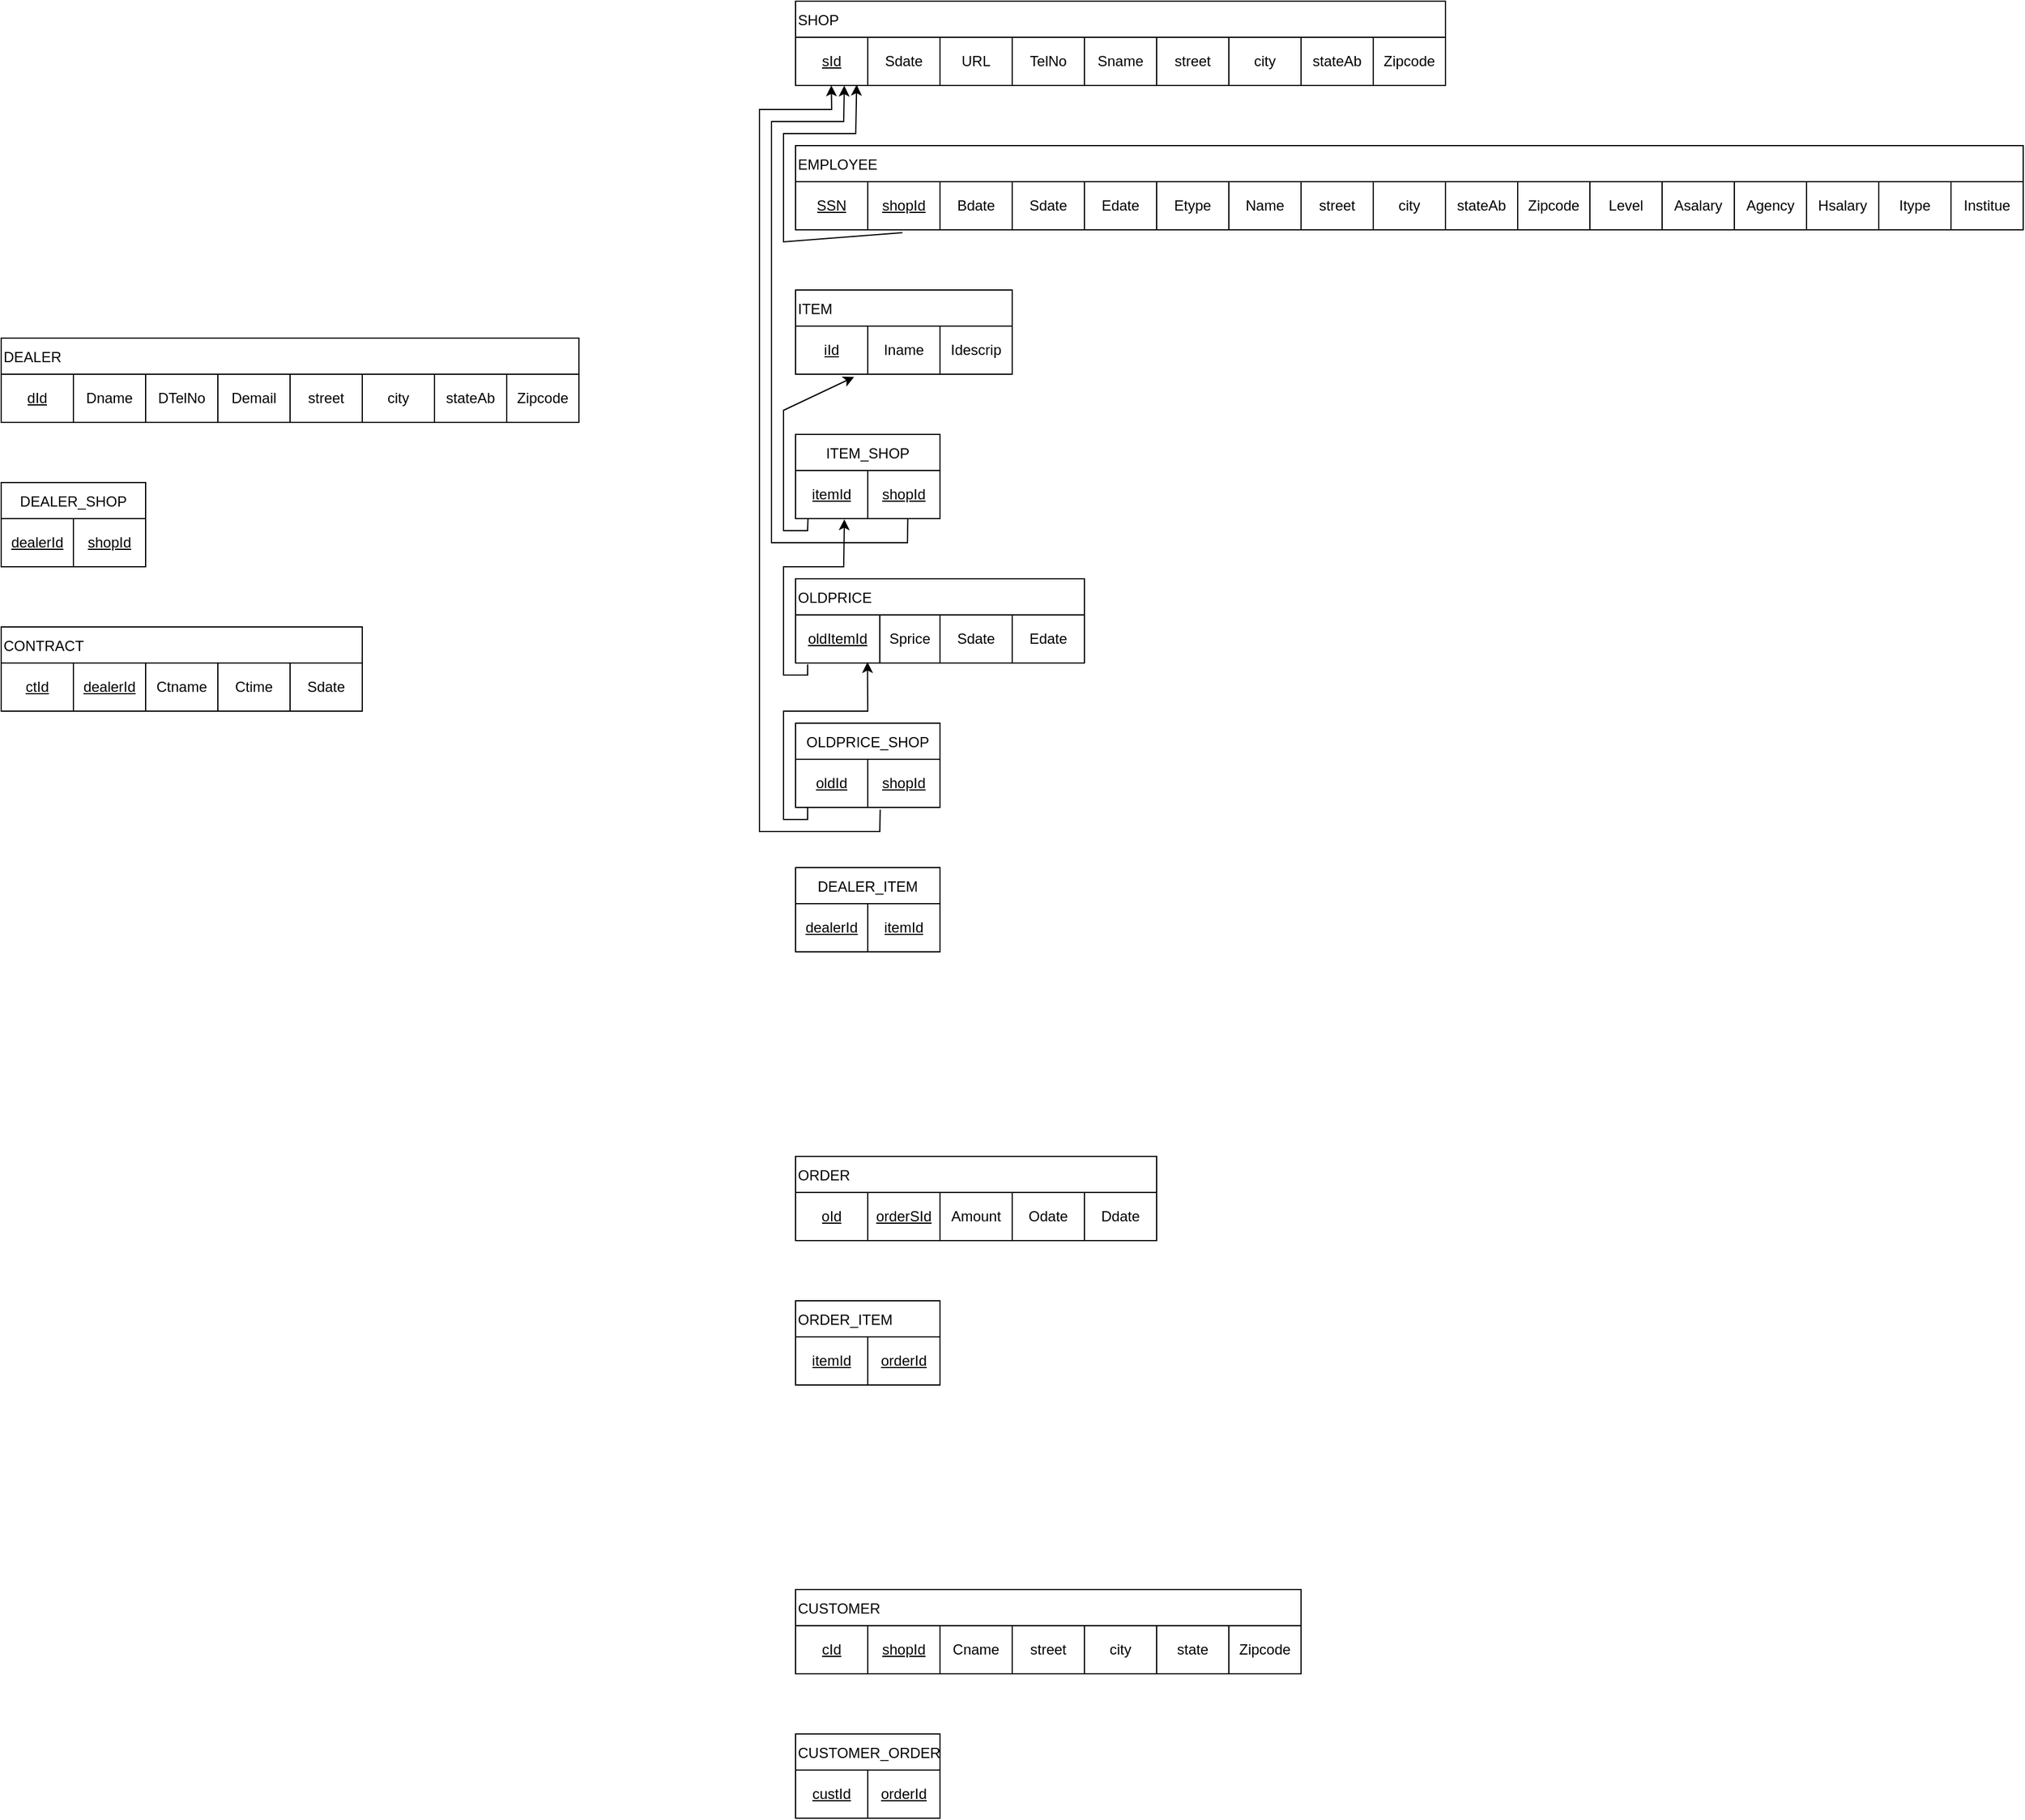 <mxfile version="24.0.9" type="github">
  <diagram name="Page-1" id="tH4fSipIslfDOBdXYuQ9">
    <mxGraphModel dx="1286" dy="314" grid="1" gridSize="10" guides="1" tooltips="1" connect="1" arrows="1" fold="1" page="1" pageScale="1" pageWidth="850" pageHeight="1100" math="0" shadow="0">
      <root>
        <mxCell id="0" />
        <mxCell id="1" parent="0" />
        <mxCell id="1rG-9tMgTOMQVfQcb9hp-2" value="EMPLOYEE" style="shape=table;startSize=30;container=1;collapsible=0;childLayout=tableLayout;align=left;" vertex="1" parent="1">
          <mxGeometry y="440" width="1020" height="70" as="geometry" />
        </mxCell>
        <mxCell id="1rG-9tMgTOMQVfQcb9hp-3" value="" style="shape=tableRow;horizontal=0;startSize=0;swimlaneHead=0;swimlaneBody=0;strokeColor=inherit;top=0;left=0;bottom=0;right=0;collapsible=0;dropTarget=0;fillColor=none;points=[[0,0.5],[1,0.5]];portConstraint=eastwest;" vertex="1" parent="1rG-9tMgTOMQVfQcb9hp-2">
          <mxGeometry y="30" width="1020" height="40" as="geometry" />
        </mxCell>
        <mxCell id="1rG-9tMgTOMQVfQcb9hp-4" value="&lt;u&gt;SSN&lt;/u&gt;" style="shape=partialRectangle;html=1;whiteSpace=wrap;connectable=0;strokeColor=inherit;overflow=hidden;fillColor=none;top=0;left=0;bottom=0;right=0;pointerEvents=1;" vertex="1" parent="1rG-9tMgTOMQVfQcb9hp-3">
          <mxGeometry width="60" height="40" as="geometry">
            <mxRectangle width="60" height="40" as="alternateBounds" />
          </mxGeometry>
        </mxCell>
        <mxCell id="1rG-9tMgTOMQVfQcb9hp-5" value="&lt;u&gt;shopId&lt;/u&gt;" style="shape=partialRectangle;html=1;whiteSpace=wrap;connectable=0;strokeColor=inherit;overflow=hidden;fillColor=none;top=0;left=0;bottom=0;right=0;pointerEvents=1;" vertex="1" parent="1rG-9tMgTOMQVfQcb9hp-3">
          <mxGeometry x="60" width="60" height="40" as="geometry">
            <mxRectangle width="60" height="40" as="alternateBounds" />
          </mxGeometry>
        </mxCell>
        <mxCell id="1rG-9tMgTOMQVfQcb9hp-6" value="Bdate" style="shape=partialRectangle;html=1;whiteSpace=wrap;connectable=0;strokeColor=inherit;overflow=hidden;fillColor=none;top=0;left=0;bottom=0;right=0;pointerEvents=1;" vertex="1" parent="1rG-9tMgTOMQVfQcb9hp-3">
          <mxGeometry x="120" width="60" height="40" as="geometry">
            <mxRectangle width="60" height="40" as="alternateBounds" />
          </mxGeometry>
        </mxCell>
        <mxCell id="1rG-9tMgTOMQVfQcb9hp-7" value="Sdate" style="shape=partialRectangle;html=1;whiteSpace=wrap;connectable=0;strokeColor=inherit;overflow=hidden;fillColor=none;top=0;left=0;bottom=0;right=0;pointerEvents=1;" vertex="1" parent="1rG-9tMgTOMQVfQcb9hp-3">
          <mxGeometry x="180" width="60" height="40" as="geometry">
            <mxRectangle width="60" height="40" as="alternateBounds" />
          </mxGeometry>
        </mxCell>
        <mxCell id="1rG-9tMgTOMQVfQcb9hp-8" value="Edate" style="shape=partialRectangle;html=1;whiteSpace=wrap;connectable=0;strokeColor=inherit;overflow=hidden;fillColor=none;top=0;left=0;bottom=0;right=0;pointerEvents=1;" vertex="1" parent="1rG-9tMgTOMQVfQcb9hp-3">
          <mxGeometry x="240" width="60" height="40" as="geometry">
            <mxRectangle width="60" height="40" as="alternateBounds" />
          </mxGeometry>
        </mxCell>
        <mxCell id="1rG-9tMgTOMQVfQcb9hp-9" value="Etype" style="shape=partialRectangle;html=1;whiteSpace=wrap;connectable=0;strokeColor=inherit;overflow=hidden;fillColor=none;top=0;left=0;bottom=0;right=0;pointerEvents=1;" vertex="1" parent="1rG-9tMgTOMQVfQcb9hp-3">
          <mxGeometry x="300" width="60" height="40" as="geometry">
            <mxRectangle width="60" height="40" as="alternateBounds" />
          </mxGeometry>
        </mxCell>
        <mxCell id="1rG-9tMgTOMQVfQcb9hp-10" value="Name" style="shape=partialRectangle;html=1;whiteSpace=wrap;connectable=0;strokeColor=inherit;overflow=hidden;fillColor=none;top=0;left=0;bottom=0;right=0;pointerEvents=1;" vertex="1" parent="1rG-9tMgTOMQVfQcb9hp-3">
          <mxGeometry x="360" width="60" height="40" as="geometry">
            <mxRectangle width="60" height="40" as="alternateBounds" />
          </mxGeometry>
        </mxCell>
        <mxCell id="1rG-9tMgTOMQVfQcb9hp-11" value="street" style="shape=partialRectangle;html=1;whiteSpace=wrap;connectable=0;strokeColor=inherit;overflow=hidden;fillColor=none;top=0;left=0;bottom=0;right=0;pointerEvents=1;" vertex="1" parent="1rG-9tMgTOMQVfQcb9hp-3">
          <mxGeometry x="420" width="60" height="40" as="geometry">
            <mxRectangle width="60" height="40" as="alternateBounds" />
          </mxGeometry>
        </mxCell>
        <mxCell id="1rG-9tMgTOMQVfQcb9hp-12" value="city" style="shape=partialRectangle;html=1;whiteSpace=wrap;connectable=0;strokeColor=inherit;overflow=hidden;fillColor=none;top=0;left=0;bottom=0;right=0;pointerEvents=1;" vertex="1" parent="1rG-9tMgTOMQVfQcb9hp-3">
          <mxGeometry x="480" width="60" height="40" as="geometry">
            <mxRectangle width="60" height="40" as="alternateBounds" />
          </mxGeometry>
        </mxCell>
        <mxCell id="1rG-9tMgTOMQVfQcb9hp-13" value="stateAb" style="shape=partialRectangle;html=1;whiteSpace=wrap;connectable=0;strokeColor=inherit;overflow=hidden;fillColor=none;top=0;left=0;bottom=0;right=0;pointerEvents=1;" vertex="1" parent="1rG-9tMgTOMQVfQcb9hp-3">
          <mxGeometry x="540" width="60" height="40" as="geometry">
            <mxRectangle width="60" height="40" as="alternateBounds" />
          </mxGeometry>
        </mxCell>
        <mxCell id="1rG-9tMgTOMQVfQcb9hp-14" value="Zipcode" style="shape=partialRectangle;html=1;whiteSpace=wrap;connectable=0;strokeColor=inherit;overflow=hidden;fillColor=none;top=0;left=0;bottom=0;right=0;pointerEvents=1;" vertex="1" parent="1rG-9tMgTOMQVfQcb9hp-3">
          <mxGeometry x="600" width="60" height="40" as="geometry">
            <mxRectangle width="60" height="40" as="alternateBounds" />
          </mxGeometry>
        </mxCell>
        <mxCell id="1rG-9tMgTOMQVfQcb9hp-15" value="Level" style="shape=partialRectangle;html=1;whiteSpace=wrap;connectable=0;strokeColor=inherit;overflow=hidden;fillColor=none;top=0;left=0;bottom=0;right=0;pointerEvents=1;" vertex="1" parent="1rG-9tMgTOMQVfQcb9hp-3">
          <mxGeometry x="660" width="60" height="40" as="geometry">
            <mxRectangle width="60" height="40" as="alternateBounds" />
          </mxGeometry>
        </mxCell>
        <mxCell id="1rG-9tMgTOMQVfQcb9hp-16" value="Asalary" style="shape=partialRectangle;html=1;whiteSpace=wrap;connectable=0;strokeColor=inherit;overflow=hidden;fillColor=none;top=0;left=0;bottom=0;right=0;pointerEvents=1;" vertex="1" parent="1rG-9tMgTOMQVfQcb9hp-3">
          <mxGeometry x="720" width="60" height="40" as="geometry">
            <mxRectangle width="60" height="40" as="alternateBounds" />
          </mxGeometry>
        </mxCell>
        <mxCell id="1rG-9tMgTOMQVfQcb9hp-17" value="Agency" style="shape=partialRectangle;html=1;whiteSpace=wrap;connectable=0;strokeColor=inherit;overflow=hidden;fillColor=none;top=0;left=0;bottom=0;right=0;pointerEvents=1;" vertex="1" parent="1rG-9tMgTOMQVfQcb9hp-3">
          <mxGeometry x="780" width="60" height="40" as="geometry">
            <mxRectangle width="60" height="40" as="alternateBounds" />
          </mxGeometry>
        </mxCell>
        <mxCell id="1rG-9tMgTOMQVfQcb9hp-18" value="Hsalary" style="shape=partialRectangle;html=1;whiteSpace=wrap;connectable=0;strokeColor=inherit;overflow=hidden;fillColor=none;top=0;left=0;bottom=0;right=0;pointerEvents=1;" vertex="1" parent="1rG-9tMgTOMQVfQcb9hp-3">
          <mxGeometry x="840" width="60" height="40" as="geometry">
            <mxRectangle width="60" height="40" as="alternateBounds" />
          </mxGeometry>
        </mxCell>
        <mxCell id="1rG-9tMgTOMQVfQcb9hp-19" value="Itype" style="shape=partialRectangle;html=1;whiteSpace=wrap;connectable=0;strokeColor=inherit;overflow=hidden;fillColor=none;top=0;left=0;bottom=0;right=0;pointerEvents=1;" vertex="1" parent="1rG-9tMgTOMQVfQcb9hp-3">
          <mxGeometry x="900" width="60" height="40" as="geometry">
            <mxRectangle width="60" height="40" as="alternateBounds" />
          </mxGeometry>
        </mxCell>
        <mxCell id="1rG-9tMgTOMQVfQcb9hp-20" value="Institue" style="shape=partialRectangle;html=1;whiteSpace=wrap;connectable=0;strokeColor=inherit;overflow=hidden;fillColor=none;top=0;left=0;bottom=0;right=0;pointerEvents=1;" vertex="1" parent="1rG-9tMgTOMQVfQcb9hp-3">
          <mxGeometry x="960" width="60" height="40" as="geometry">
            <mxRectangle width="60" height="40" as="alternateBounds" />
          </mxGeometry>
        </mxCell>
        <mxCell id="1rG-9tMgTOMQVfQcb9hp-21" value="SHOP" style="shape=table;startSize=30;container=1;collapsible=0;childLayout=tableLayout;align=left;" vertex="1" parent="1">
          <mxGeometry y="320" width="540" height="70" as="geometry" />
        </mxCell>
        <mxCell id="1rG-9tMgTOMQVfQcb9hp-22" value="" style="shape=tableRow;horizontal=0;startSize=0;swimlaneHead=0;swimlaneBody=0;strokeColor=inherit;top=0;left=0;bottom=0;right=0;collapsible=0;dropTarget=0;fillColor=none;points=[[0,0.5],[1,0.5]];portConstraint=eastwest;" vertex="1" parent="1rG-9tMgTOMQVfQcb9hp-21">
          <mxGeometry y="30" width="540" height="40" as="geometry" />
        </mxCell>
        <mxCell id="1rG-9tMgTOMQVfQcb9hp-23" value="&lt;u&gt;sId&lt;/u&gt;" style="shape=partialRectangle;html=1;whiteSpace=wrap;connectable=0;strokeColor=inherit;overflow=hidden;fillColor=none;top=0;left=0;bottom=0;right=0;pointerEvents=1;" vertex="1" parent="1rG-9tMgTOMQVfQcb9hp-22">
          <mxGeometry width="60" height="40" as="geometry">
            <mxRectangle width="60" height="40" as="alternateBounds" />
          </mxGeometry>
        </mxCell>
        <mxCell id="1rG-9tMgTOMQVfQcb9hp-24" value="Sdate" style="shape=partialRectangle;html=1;whiteSpace=wrap;connectable=0;strokeColor=inherit;overflow=hidden;fillColor=none;top=0;left=0;bottom=0;right=0;pointerEvents=1;" vertex="1" parent="1rG-9tMgTOMQVfQcb9hp-22">
          <mxGeometry x="60" width="60" height="40" as="geometry">
            <mxRectangle width="60" height="40" as="alternateBounds" />
          </mxGeometry>
        </mxCell>
        <mxCell id="1rG-9tMgTOMQVfQcb9hp-25" value="URL" style="shape=partialRectangle;html=1;whiteSpace=wrap;connectable=0;strokeColor=inherit;overflow=hidden;fillColor=none;top=0;left=0;bottom=0;right=0;pointerEvents=1;" vertex="1" parent="1rG-9tMgTOMQVfQcb9hp-22">
          <mxGeometry x="120" width="60" height="40" as="geometry">
            <mxRectangle width="60" height="40" as="alternateBounds" />
          </mxGeometry>
        </mxCell>
        <mxCell id="1rG-9tMgTOMQVfQcb9hp-26" value="TelNo" style="shape=partialRectangle;html=1;whiteSpace=wrap;connectable=0;strokeColor=inherit;overflow=hidden;fillColor=none;top=0;left=0;bottom=0;right=0;pointerEvents=1;" vertex="1" parent="1rG-9tMgTOMQVfQcb9hp-22">
          <mxGeometry x="180" width="60" height="40" as="geometry">
            <mxRectangle width="60" height="40" as="alternateBounds" />
          </mxGeometry>
        </mxCell>
        <mxCell id="1rG-9tMgTOMQVfQcb9hp-27" value="Sname" style="shape=partialRectangle;html=1;whiteSpace=wrap;connectable=0;strokeColor=inherit;overflow=hidden;fillColor=none;top=0;left=0;bottom=0;right=0;pointerEvents=1;" vertex="1" parent="1rG-9tMgTOMQVfQcb9hp-22">
          <mxGeometry x="240" width="60" height="40" as="geometry">
            <mxRectangle width="60" height="40" as="alternateBounds" />
          </mxGeometry>
        </mxCell>
        <mxCell id="1rG-9tMgTOMQVfQcb9hp-28" value="street" style="shape=partialRectangle;html=1;whiteSpace=wrap;connectable=0;strokeColor=inherit;overflow=hidden;fillColor=none;top=0;left=0;bottom=0;right=0;pointerEvents=1;" vertex="1" parent="1rG-9tMgTOMQVfQcb9hp-22">
          <mxGeometry x="300" width="60" height="40" as="geometry">
            <mxRectangle width="60" height="40" as="alternateBounds" />
          </mxGeometry>
        </mxCell>
        <mxCell id="1rG-9tMgTOMQVfQcb9hp-29" value="city" style="shape=partialRectangle;html=1;whiteSpace=wrap;connectable=0;strokeColor=inherit;overflow=hidden;fillColor=none;top=0;left=0;bottom=0;right=0;pointerEvents=1;" vertex="1" parent="1rG-9tMgTOMQVfQcb9hp-22">
          <mxGeometry x="360" width="60" height="40" as="geometry">
            <mxRectangle width="60" height="40" as="alternateBounds" />
          </mxGeometry>
        </mxCell>
        <mxCell id="1rG-9tMgTOMQVfQcb9hp-30" value="stateAb" style="shape=partialRectangle;html=1;whiteSpace=wrap;connectable=0;strokeColor=inherit;overflow=hidden;fillColor=none;top=0;left=0;bottom=0;right=0;pointerEvents=1;" vertex="1" parent="1rG-9tMgTOMQVfQcb9hp-22">
          <mxGeometry x="420" width="60" height="40" as="geometry">
            <mxRectangle width="60" height="40" as="alternateBounds" />
          </mxGeometry>
        </mxCell>
        <mxCell id="1rG-9tMgTOMQVfQcb9hp-31" value="Zipcode" style="shape=partialRectangle;html=1;whiteSpace=wrap;connectable=0;strokeColor=inherit;overflow=hidden;fillColor=none;top=0;left=0;bottom=0;right=0;pointerEvents=1;" vertex="1" parent="1rG-9tMgTOMQVfQcb9hp-22">
          <mxGeometry x="480" width="60" height="40" as="geometry">
            <mxRectangle width="60" height="40" as="alternateBounds" />
          </mxGeometry>
        </mxCell>
        <mxCell id="1rG-9tMgTOMQVfQcb9hp-32" value="CUSTOMER" style="shape=table;startSize=30;container=1;collapsible=0;childLayout=tableLayout;align=left;" vertex="1" parent="1">
          <mxGeometry y="1640" width="420" height="70" as="geometry" />
        </mxCell>
        <mxCell id="1rG-9tMgTOMQVfQcb9hp-33" value="" style="shape=tableRow;horizontal=0;startSize=0;swimlaneHead=0;swimlaneBody=0;strokeColor=inherit;top=0;left=0;bottom=0;right=0;collapsible=0;dropTarget=0;fillColor=none;points=[[0,0.5],[1,0.5]];portConstraint=eastwest;" vertex="1" parent="1rG-9tMgTOMQVfQcb9hp-32">
          <mxGeometry y="30" width="420" height="40" as="geometry" />
        </mxCell>
        <mxCell id="1rG-9tMgTOMQVfQcb9hp-34" value="&lt;u&gt;cId&lt;/u&gt;" style="shape=partialRectangle;html=1;whiteSpace=wrap;connectable=0;strokeColor=inherit;overflow=hidden;fillColor=none;top=0;left=0;bottom=0;right=0;pointerEvents=1;" vertex="1" parent="1rG-9tMgTOMQVfQcb9hp-33">
          <mxGeometry width="60" height="40" as="geometry">
            <mxRectangle width="60" height="40" as="alternateBounds" />
          </mxGeometry>
        </mxCell>
        <mxCell id="1rG-9tMgTOMQVfQcb9hp-35" value="&lt;u&gt;shopId&lt;/u&gt;" style="shape=partialRectangle;html=1;whiteSpace=wrap;connectable=0;strokeColor=inherit;overflow=hidden;fillColor=none;top=0;left=0;bottom=0;right=0;pointerEvents=1;" vertex="1" parent="1rG-9tMgTOMQVfQcb9hp-33">
          <mxGeometry x="60" width="60" height="40" as="geometry">
            <mxRectangle width="60" height="40" as="alternateBounds" />
          </mxGeometry>
        </mxCell>
        <mxCell id="1rG-9tMgTOMQVfQcb9hp-36" value="Cname" style="shape=partialRectangle;html=1;whiteSpace=wrap;connectable=0;strokeColor=inherit;overflow=hidden;fillColor=none;top=0;left=0;bottom=0;right=0;pointerEvents=1;" vertex="1" parent="1rG-9tMgTOMQVfQcb9hp-33">
          <mxGeometry x="120" width="60" height="40" as="geometry">
            <mxRectangle width="60" height="40" as="alternateBounds" />
          </mxGeometry>
        </mxCell>
        <mxCell id="1rG-9tMgTOMQVfQcb9hp-37" value="street" style="shape=partialRectangle;html=1;whiteSpace=wrap;connectable=0;strokeColor=inherit;overflow=hidden;fillColor=none;top=0;left=0;bottom=0;right=0;pointerEvents=1;" vertex="1" parent="1rG-9tMgTOMQVfQcb9hp-33">
          <mxGeometry x="180" width="60" height="40" as="geometry">
            <mxRectangle width="60" height="40" as="alternateBounds" />
          </mxGeometry>
        </mxCell>
        <mxCell id="1rG-9tMgTOMQVfQcb9hp-38" value="city" style="shape=partialRectangle;html=1;whiteSpace=wrap;connectable=0;strokeColor=inherit;overflow=hidden;fillColor=none;top=0;left=0;bottom=0;right=0;pointerEvents=1;" vertex="1" parent="1rG-9tMgTOMQVfQcb9hp-33">
          <mxGeometry x="240" width="60" height="40" as="geometry">
            <mxRectangle width="60" height="40" as="alternateBounds" />
          </mxGeometry>
        </mxCell>
        <mxCell id="1rG-9tMgTOMQVfQcb9hp-39" value="state" style="shape=partialRectangle;html=1;whiteSpace=wrap;connectable=0;strokeColor=inherit;overflow=hidden;fillColor=none;top=0;left=0;bottom=0;right=0;pointerEvents=1;" vertex="1" parent="1rG-9tMgTOMQVfQcb9hp-33">
          <mxGeometry x="300" width="60" height="40" as="geometry">
            <mxRectangle width="60" height="40" as="alternateBounds" />
          </mxGeometry>
        </mxCell>
        <mxCell id="1rG-9tMgTOMQVfQcb9hp-40" value="Zipcode" style="shape=partialRectangle;html=1;whiteSpace=wrap;connectable=0;strokeColor=inherit;overflow=hidden;fillColor=none;top=0;left=0;bottom=0;right=0;pointerEvents=1;" vertex="1" parent="1rG-9tMgTOMQVfQcb9hp-33">
          <mxGeometry x="360" width="60" height="40" as="geometry">
            <mxRectangle width="60" height="40" as="alternateBounds" />
          </mxGeometry>
        </mxCell>
        <mxCell id="1rG-9tMgTOMQVfQcb9hp-41" value="ORDER" style="shape=table;startSize=30;container=1;collapsible=0;childLayout=tableLayout;align=left;" vertex="1" parent="1">
          <mxGeometry y="1280" width="300" height="70" as="geometry" />
        </mxCell>
        <mxCell id="1rG-9tMgTOMQVfQcb9hp-42" value="" style="shape=tableRow;horizontal=0;startSize=0;swimlaneHead=0;swimlaneBody=0;strokeColor=inherit;top=0;left=0;bottom=0;right=0;collapsible=0;dropTarget=0;fillColor=none;points=[[0,0.5],[1,0.5]];portConstraint=eastwest;" vertex="1" parent="1rG-9tMgTOMQVfQcb9hp-41">
          <mxGeometry y="30" width="300" height="40" as="geometry" />
        </mxCell>
        <mxCell id="1rG-9tMgTOMQVfQcb9hp-43" value="&lt;u&gt;oId&lt;/u&gt;" style="shape=partialRectangle;html=1;whiteSpace=wrap;connectable=0;strokeColor=inherit;overflow=hidden;fillColor=none;top=0;left=0;bottom=0;right=0;pointerEvents=1;" vertex="1" parent="1rG-9tMgTOMQVfQcb9hp-42">
          <mxGeometry width="60" height="40" as="geometry">
            <mxRectangle width="60" height="40" as="alternateBounds" />
          </mxGeometry>
        </mxCell>
        <mxCell id="1rG-9tMgTOMQVfQcb9hp-44" value="&lt;u&gt;orderSId&lt;/u&gt;" style="shape=partialRectangle;html=1;whiteSpace=wrap;connectable=0;strokeColor=inherit;overflow=hidden;fillColor=none;top=0;left=0;bottom=0;right=0;pointerEvents=1;" vertex="1" parent="1rG-9tMgTOMQVfQcb9hp-42">
          <mxGeometry x="60" width="60" height="40" as="geometry">
            <mxRectangle width="60" height="40" as="alternateBounds" />
          </mxGeometry>
        </mxCell>
        <mxCell id="1rG-9tMgTOMQVfQcb9hp-45" value="Amount" style="shape=partialRectangle;html=1;whiteSpace=wrap;connectable=0;strokeColor=inherit;overflow=hidden;fillColor=none;top=0;left=0;bottom=0;right=0;pointerEvents=1;" vertex="1" parent="1rG-9tMgTOMQVfQcb9hp-42">
          <mxGeometry x="120" width="60" height="40" as="geometry">
            <mxRectangle width="60" height="40" as="alternateBounds" />
          </mxGeometry>
        </mxCell>
        <mxCell id="1rG-9tMgTOMQVfQcb9hp-46" value="Odate" style="shape=partialRectangle;html=1;whiteSpace=wrap;connectable=0;strokeColor=inherit;overflow=hidden;fillColor=none;top=0;left=0;bottom=0;right=0;pointerEvents=1;" vertex="1" parent="1rG-9tMgTOMQVfQcb9hp-42">
          <mxGeometry x="180" width="60" height="40" as="geometry">
            <mxRectangle width="60" height="40" as="alternateBounds" />
          </mxGeometry>
        </mxCell>
        <mxCell id="1rG-9tMgTOMQVfQcb9hp-47" value="Ddate" style="shape=partialRectangle;html=1;whiteSpace=wrap;connectable=0;strokeColor=inherit;overflow=hidden;fillColor=none;top=0;left=0;bottom=0;right=0;pointerEvents=1;" vertex="1" parent="1rG-9tMgTOMQVfQcb9hp-42">
          <mxGeometry x="240" width="60" height="40" as="geometry">
            <mxRectangle width="60" height="40" as="alternateBounds" />
          </mxGeometry>
        </mxCell>
        <mxCell id="1rG-9tMgTOMQVfQcb9hp-60" value="ITEM" style="shape=table;startSize=30;container=1;collapsible=0;childLayout=tableLayout;align=left;" vertex="1" parent="1">
          <mxGeometry y="560" width="180" height="70" as="geometry" />
        </mxCell>
        <mxCell id="1rG-9tMgTOMQVfQcb9hp-61" value="" style="shape=tableRow;horizontal=0;startSize=0;swimlaneHead=0;swimlaneBody=0;strokeColor=inherit;top=0;left=0;bottom=0;right=0;collapsible=0;dropTarget=0;fillColor=none;points=[[0,0.5],[1,0.5]];portConstraint=eastwest;" vertex="1" parent="1rG-9tMgTOMQVfQcb9hp-60">
          <mxGeometry y="30" width="180" height="40" as="geometry" />
        </mxCell>
        <mxCell id="1rG-9tMgTOMQVfQcb9hp-62" value="&lt;u&gt;iId&lt;/u&gt;" style="shape=partialRectangle;html=1;whiteSpace=wrap;connectable=0;strokeColor=inherit;overflow=hidden;fillColor=none;top=0;left=0;bottom=0;right=0;pointerEvents=1;" vertex="1" parent="1rG-9tMgTOMQVfQcb9hp-61">
          <mxGeometry width="60" height="40" as="geometry">
            <mxRectangle width="60" height="40" as="alternateBounds" />
          </mxGeometry>
        </mxCell>
        <mxCell id="1rG-9tMgTOMQVfQcb9hp-63" value="Iname" style="shape=partialRectangle;html=1;whiteSpace=wrap;connectable=0;strokeColor=inherit;overflow=hidden;fillColor=none;top=0;left=0;bottom=0;right=0;pointerEvents=1;" vertex="1" parent="1rG-9tMgTOMQVfQcb9hp-61">
          <mxGeometry x="60" width="60" height="40" as="geometry">
            <mxRectangle width="60" height="40" as="alternateBounds" />
          </mxGeometry>
        </mxCell>
        <mxCell id="1rG-9tMgTOMQVfQcb9hp-64" value="Idescrip" style="shape=partialRectangle;html=1;whiteSpace=wrap;connectable=0;strokeColor=inherit;overflow=hidden;fillColor=none;top=0;left=0;bottom=0;right=0;pointerEvents=1;" vertex="1" parent="1rG-9tMgTOMQVfQcb9hp-61">
          <mxGeometry x="120" width="60" height="40" as="geometry">
            <mxRectangle width="60" height="40" as="alternateBounds" />
          </mxGeometry>
        </mxCell>
        <mxCell id="1rG-9tMgTOMQVfQcb9hp-78" value="DEALER" style="shape=table;startSize=30;container=1;collapsible=0;childLayout=tableLayout;align=left;" vertex="1" parent="1">
          <mxGeometry x="-660" y="600" width="480" height="70" as="geometry" />
        </mxCell>
        <mxCell id="1rG-9tMgTOMQVfQcb9hp-79" value="" style="shape=tableRow;horizontal=0;startSize=0;swimlaneHead=0;swimlaneBody=0;strokeColor=inherit;top=0;left=0;bottom=0;right=0;collapsible=0;dropTarget=0;fillColor=none;points=[[0,0.5],[1,0.5]];portConstraint=eastwest;" vertex="1" parent="1rG-9tMgTOMQVfQcb9hp-78">
          <mxGeometry y="30" width="480" height="40" as="geometry" />
        </mxCell>
        <mxCell id="1rG-9tMgTOMQVfQcb9hp-80" value="&lt;u&gt;dId&lt;/u&gt;" style="shape=partialRectangle;html=1;whiteSpace=wrap;connectable=0;strokeColor=inherit;overflow=hidden;fillColor=none;top=0;left=0;bottom=0;right=0;pointerEvents=1;" vertex="1" parent="1rG-9tMgTOMQVfQcb9hp-79">
          <mxGeometry width="60" height="40" as="geometry">
            <mxRectangle width="60" height="40" as="alternateBounds" />
          </mxGeometry>
        </mxCell>
        <mxCell id="1rG-9tMgTOMQVfQcb9hp-81" value="Dname" style="shape=partialRectangle;html=1;whiteSpace=wrap;connectable=0;strokeColor=inherit;overflow=hidden;fillColor=none;top=0;left=0;bottom=0;right=0;pointerEvents=1;" vertex="1" parent="1rG-9tMgTOMQVfQcb9hp-79">
          <mxGeometry x="60" width="60" height="40" as="geometry">
            <mxRectangle width="60" height="40" as="alternateBounds" />
          </mxGeometry>
        </mxCell>
        <mxCell id="1rG-9tMgTOMQVfQcb9hp-82" value="DTelNo" style="shape=partialRectangle;html=1;whiteSpace=wrap;connectable=0;strokeColor=inherit;overflow=hidden;fillColor=none;top=0;left=0;bottom=0;right=0;pointerEvents=1;" vertex="1" parent="1rG-9tMgTOMQVfQcb9hp-79">
          <mxGeometry x="120" width="60" height="40" as="geometry">
            <mxRectangle width="60" height="40" as="alternateBounds" />
          </mxGeometry>
        </mxCell>
        <mxCell id="1rG-9tMgTOMQVfQcb9hp-83" value="Demail" style="shape=partialRectangle;html=1;whiteSpace=wrap;connectable=0;strokeColor=inherit;overflow=hidden;fillColor=none;top=0;left=0;bottom=0;right=0;pointerEvents=1;" vertex="1" parent="1rG-9tMgTOMQVfQcb9hp-79">
          <mxGeometry x="180" width="60" height="40" as="geometry">
            <mxRectangle width="60" height="40" as="alternateBounds" />
          </mxGeometry>
        </mxCell>
        <mxCell id="1rG-9tMgTOMQVfQcb9hp-84" value="street" style="shape=partialRectangle;html=1;whiteSpace=wrap;connectable=0;strokeColor=inherit;overflow=hidden;fillColor=none;top=0;left=0;bottom=0;right=0;pointerEvents=1;" vertex="1" parent="1rG-9tMgTOMQVfQcb9hp-79">
          <mxGeometry x="240" width="60" height="40" as="geometry">
            <mxRectangle width="60" height="40" as="alternateBounds" />
          </mxGeometry>
        </mxCell>
        <mxCell id="1rG-9tMgTOMQVfQcb9hp-85" value="city" style="shape=partialRectangle;html=1;whiteSpace=wrap;connectable=0;strokeColor=inherit;overflow=hidden;fillColor=none;top=0;left=0;bottom=0;right=0;pointerEvents=1;" vertex="1" parent="1rG-9tMgTOMQVfQcb9hp-79">
          <mxGeometry x="300" width="60" height="40" as="geometry">
            <mxRectangle width="60" height="40" as="alternateBounds" />
          </mxGeometry>
        </mxCell>
        <mxCell id="1rG-9tMgTOMQVfQcb9hp-86" value="stateAb" style="shape=partialRectangle;html=1;whiteSpace=wrap;connectable=0;strokeColor=inherit;overflow=hidden;fillColor=none;top=0;left=0;bottom=0;right=0;pointerEvents=1;" vertex="1" parent="1rG-9tMgTOMQVfQcb9hp-79">
          <mxGeometry x="360" width="60" height="40" as="geometry">
            <mxRectangle width="60" height="40" as="alternateBounds" />
          </mxGeometry>
        </mxCell>
        <mxCell id="1rG-9tMgTOMQVfQcb9hp-87" value="Zipcode" style="shape=partialRectangle;html=1;whiteSpace=wrap;connectable=0;strokeColor=inherit;overflow=hidden;fillColor=none;top=0;left=0;bottom=0;right=0;pointerEvents=1;" vertex="1" parent="1rG-9tMgTOMQVfQcb9hp-79">
          <mxGeometry x="420" width="60" height="40" as="geometry">
            <mxRectangle width="60" height="40" as="alternateBounds" />
          </mxGeometry>
        </mxCell>
        <mxCell id="1rG-9tMgTOMQVfQcb9hp-88" value="CONTRACT" style="shape=table;startSize=30;container=1;collapsible=0;childLayout=tableLayout;align=left;" vertex="1" parent="1">
          <mxGeometry x="-660" y="840" width="300" height="70" as="geometry" />
        </mxCell>
        <mxCell id="1rG-9tMgTOMQVfQcb9hp-89" value="" style="shape=tableRow;horizontal=0;startSize=0;swimlaneHead=0;swimlaneBody=0;strokeColor=inherit;top=0;left=0;bottom=0;right=0;collapsible=0;dropTarget=0;fillColor=none;points=[[0,0.5],[1,0.5]];portConstraint=eastwest;" vertex="1" parent="1rG-9tMgTOMQVfQcb9hp-88">
          <mxGeometry y="30" width="300" height="40" as="geometry" />
        </mxCell>
        <mxCell id="1rG-9tMgTOMQVfQcb9hp-90" value="&lt;u&gt;ctId&lt;/u&gt;" style="shape=partialRectangle;html=1;whiteSpace=wrap;connectable=0;strokeColor=inherit;overflow=hidden;fillColor=none;top=0;left=0;bottom=0;right=0;pointerEvents=1;" vertex="1" parent="1rG-9tMgTOMQVfQcb9hp-89">
          <mxGeometry width="60" height="40" as="geometry">
            <mxRectangle width="60" height="40" as="alternateBounds" />
          </mxGeometry>
        </mxCell>
        <mxCell id="1rG-9tMgTOMQVfQcb9hp-91" value="&lt;u&gt;dealerId&lt;/u&gt;" style="shape=partialRectangle;html=1;whiteSpace=wrap;connectable=0;strokeColor=inherit;overflow=hidden;fillColor=none;top=0;left=0;bottom=0;right=0;pointerEvents=1;" vertex="1" parent="1rG-9tMgTOMQVfQcb9hp-89">
          <mxGeometry x="60" width="60" height="40" as="geometry">
            <mxRectangle width="60" height="40" as="alternateBounds" />
          </mxGeometry>
        </mxCell>
        <mxCell id="1rG-9tMgTOMQVfQcb9hp-92" value="Ctname" style="shape=partialRectangle;html=1;whiteSpace=wrap;connectable=0;strokeColor=inherit;overflow=hidden;fillColor=none;top=0;left=0;bottom=0;right=0;pointerEvents=1;" vertex="1" parent="1rG-9tMgTOMQVfQcb9hp-89">
          <mxGeometry x="120" width="60" height="40" as="geometry">
            <mxRectangle width="60" height="40" as="alternateBounds" />
          </mxGeometry>
        </mxCell>
        <mxCell id="1rG-9tMgTOMQVfQcb9hp-93" value="Ctime" style="shape=partialRectangle;html=1;whiteSpace=wrap;connectable=0;strokeColor=inherit;overflow=hidden;fillColor=none;top=0;left=0;bottom=0;right=0;pointerEvents=1;" vertex="1" parent="1rG-9tMgTOMQVfQcb9hp-89">
          <mxGeometry x="180" width="60" height="40" as="geometry">
            <mxRectangle width="60" height="40" as="alternateBounds" />
          </mxGeometry>
        </mxCell>
        <mxCell id="1rG-9tMgTOMQVfQcb9hp-94" value="Sdate" style="shape=partialRectangle;html=1;whiteSpace=wrap;connectable=0;strokeColor=inherit;overflow=hidden;fillColor=none;top=0;left=0;bottom=0;right=0;pointerEvents=1;" vertex="1" parent="1rG-9tMgTOMQVfQcb9hp-89">
          <mxGeometry x="240" width="60" height="40" as="geometry">
            <mxRectangle width="60" height="40" as="alternateBounds" />
          </mxGeometry>
        </mxCell>
        <mxCell id="1rG-9tMgTOMQVfQcb9hp-95" value="OLDPRICE" style="shape=table;startSize=30;container=1;collapsible=0;childLayout=tableLayout;align=left;" vertex="1" parent="1">
          <mxGeometry y="800" width="240" height="70" as="geometry" />
        </mxCell>
        <mxCell id="1rG-9tMgTOMQVfQcb9hp-96" value="" style="shape=tableRow;horizontal=0;startSize=0;swimlaneHead=0;swimlaneBody=0;strokeColor=inherit;top=0;left=0;bottom=0;right=0;collapsible=0;dropTarget=0;fillColor=none;points=[[0,0.5],[1,0.5]];portConstraint=eastwest;" vertex="1" parent="1rG-9tMgTOMQVfQcb9hp-95">
          <mxGeometry y="30" width="240" height="40" as="geometry" />
        </mxCell>
        <mxCell id="1rG-9tMgTOMQVfQcb9hp-97" value="&lt;u&gt;oldItemId&lt;/u&gt;" style="shape=partialRectangle;html=1;whiteSpace=wrap;connectable=0;strokeColor=inherit;overflow=hidden;fillColor=none;top=0;left=0;bottom=0;right=0;pointerEvents=1;" vertex="1" parent="1rG-9tMgTOMQVfQcb9hp-96">
          <mxGeometry width="70" height="40" as="geometry">
            <mxRectangle width="70" height="40" as="alternateBounds" />
          </mxGeometry>
        </mxCell>
        <mxCell id="1rG-9tMgTOMQVfQcb9hp-98" value="Sprice" style="shape=partialRectangle;html=1;whiteSpace=wrap;connectable=0;strokeColor=inherit;overflow=hidden;fillColor=none;top=0;left=0;bottom=0;right=0;pointerEvents=1;" vertex="1" parent="1rG-9tMgTOMQVfQcb9hp-96">
          <mxGeometry x="70" width="50" height="40" as="geometry">
            <mxRectangle width="50" height="40" as="alternateBounds" />
          </mxGeometry>
        </mxCell>
        <mxCell id="1rG-9tMgTOMQVfQcb9hp-99" value="Sdate" style="shape=partialRectangle;html=1;whiteSpace=wrap;connectable=0;strokeColor=inherit;overflow=hidden;fillColor=none;top=0;left=0;bottom=0;right=0;pointerEvents=1;" vertex="1" parent="1rG-9tMgTOMQVfQcb9hp-96">
          <mxGeometry x="120" width="60" height="40" as="geometry">
            <mxRectangle width="60" height="40" as="alternateBounds" />
          </mxGeometry>
        </mxCell>
        <mxCell id="1rG-9tMgTOMQVfQcb9hp-100" value="Edate" style="shape=partialRectangle;html=1;whiteSpace=wrap;connectable=0;strokeColor=inherit;overflow=hidden;fillColor=none;top=0;left=0;bottom=0;right=0;pointerEvents=1;" vertex="1" parent="1rG-9tMgTOMQVfQcb9hp-96">
          <mxGeometry x="180" width="60" height="40" as="geometry">
            <mxRectangle width="60" height="40" as="alternateBounds" />
          </mxGeometry>
        </mxCell>
        <mxCell id="1rG-9tMgTOMQVfQcb9hp-105" value="ORDER_ITEM" style="shape=table;startSize=30;container=1;collapsible=0;childLayout=tableLayout;align=left;" vertex="1" parent="1">
          <mxGeometry y="1400" width="120" height="70" as="geometry" />
        </mxCell>
        <mxCell id="1rG-9tMgTOMQVfQcb9hp-106" value="" style="shape=tableRow;horizontal=0;startSize=0;swimlaneHead=0;swimlaneBody=0;strokeColor=inherit;top=0;left=0;bottom=0;right=0;collapsible=0;dropTarget=0;fillColor=none;points=[[0,0.5],[1,0.5]];portConstraint=eastwest;" vertex="1" parent="1rG-9tMgTOMQVfQcb9hp-105">
          <mxGeometry y="30" width="120" height="40" as="geometry" />
        </mxCell>
        <mxCell id="1rG-9tMgTOMQVfQcb9hp-107" value="&lt;u&gt;itemId&lt;/u&gt;" style="shape=partialRectangle;html=1;whiteSpace=wrap;connectable=0;strokeColor=inherit;overflow=hidden;fillColor=none;top=0;left=0;bottom=0;right=0;pointerEvents=1;" vertex="1" parent="1rG-9tMgTOMQVfQcb9hp-106">
          <mxGeometry width="60" height="40" as="geometry">
            <mxRectangle width="60" height="40" as="alternateBounds" />
          </mxGeometry>
        </mxCell>
        <mxCell id="1rG-9tMgTOMQVfQcb9hp-108" value="&lt;u&gt;orderId&lt;/u&gt;" style="shape=partialRectangle;html=1;whiteSpace=wrap;connectable=0;strokeColor=inherit;overflow=hidden;fillColor=none;top=0;left=0;bottom=0;right=0;pointerEvents=1;" vertex="1" parent="1rG-9tMgTOMQVfQcb9hp-106">
          <mxGeometry x="60" width="60" height="40" as="geometry">
            <mxRectangle width="60" height="40" as="alternateBounds" />
          </mxGeometry>
        </mxCell>
        <mxCell id="1rG-9tMgTOMQVfQcb9hp-113" value="DEALER_SHOP" style="shape=table;startSize=30;container=1;collapsible=0;childLayout=tableLayout;" vertex="1" parent="1">
          <mxGeometry x="-660" y="720" width="120" height="70" as="geometry" />
        </mxCell>
        <mxCell id="1rG-9tMgTOMQVfQcb9hp-114" value="" style="shape=tableRow;horizontal=0;startSize=0;swimlaneHead=0;swimlaneBody=0;strokeColor=inherit;top=0;left=0;bottom=0;right=0;collapsible=0;dropTarget=0;fillColor=none;points=[[0,0.5],[1,0.5]];portConstraint=eastwest;" vertex="1" parent="1rG-9tMgTOMQVfQcb9hp-113">
          <mxGeometry y="30" width="120" height="40" as="geometry" />
        </mxCell>
        <mxCell id="1rG-9tMgTOMQVfQcb9hp-115" value="&lt;u&gt;dealerId&lt;/u&gt;" style="shape=partialRectangle;html=1;whiteSpace=wrap;connectable=0;strokeColor=inherit;overflow=hidden;fillColor=none;top=0;left=0;bottom=0;right=0;pointerEvents=1;" vertex="1" parent="1rG-9tMgTOMQVfQcb9hp-114">
          <mxGeometry width="60" height="40" as="geometry">
            <mxRectangle width="60" height="40" as="alternateBounds" />
          </mxGeometry>
        </mxCell>
        <mxCell id="1rG-9tMgTOMQVfQcb9hp-116" value="&lt;u&gt;shopId&lt;/u&gt;" style="shape=partialRectangle;html=1;whiteSpace=wrap;connectable=0;strokeColor=inherit;overflow=hidden;fillColor=none;top=0;left=0;bottom=0;right=0;pointerEvents=1;" vertex="1" parent="1rG-9tMgTOMQVfQcb9hp-114">
          <mxGeometry x="60" width="60" height="40" as="geometry">
            <mxRectangle width="60" height="40" as="alternateBounds" />
          </mxGeometry>
        </mxCell>
        <mxCell id="1rG-9tMgTOMQVfQcb9hp-117" value="OLDPRICE_SHOP" style="shape=table;startSize=30;container=1;collapsible=0;childLayout=tableLayout;" vertex="1" parent="1">
          <mxGeometry y="920" width="120" height="70" as="geometry" />
        </mxCell>
        <mxCell id="1rG-9tMgTOMQVfQcb9hp-118" value="" style="shape=tableRow;horizontal=0;startSize=0;swimlaneHead=0;swimlaneBody=0;strokeColor=inherit;top=0;left=0;bottom=0;right=0;collapsible=0;dropTarget=0;fillColor=none;points=[[0,0.5],[1,0.5]];portConstraint=eastwest;" vertex="1" parent="1rG-9tMgTOMQVfQcb9hp-117">
          <mxGeometry y="30" width="120" height="40" as="geometry" />
        </mxCell>
        <mxCell id="1rG-9tMgTOMQVfQcb9hp-119" value="&lt;u&gt;oldId&lt;/u&gt;" style="shape=partialRectangle;html=1;whiteSpace=wrap;connectable=0;strokeColor=inherit;overflow=hidden;fillColor=none;top=0;left=0;bottom=0;right=0;pointerEvents=1;" vertex="1" parent="1rG-9tMgTOMQVfQcb9hp-118">
          <mxGeometry width="60" height="40" as="geometry">
            <mxRectangle width="60" height="40" as="alternateBounds" />
          </mxGeometry>
        </mxCell>
        <mxCell id="1rG-9tMgTOMQVfQcb9hp-120" value="&lt;u&gt;shopId&lt;/u&gt;" style="shape=partialRectangle;html=1;whiteSpace=wrap;connectable=0;strokeColor=inherit;overflow=hidden;fillColor=none;top=0;left=0;bottom=0;right=0;pointerEvents=1;" vertex="1" parent="1rG-9tMgTOMQVfQcb9hp-118">
          <mxGeometry x="60" width="60" height="40" as="geometry">
            <mxRectangle width="60" height="40" as="alternateBounds" />
          </mxGeometry>
        </mxCell>
        <mxCell id="1rG-9tMgTOMQVfQcb9hp-121" value="ITEM_SHOP" style="shape=table;startSize=30;container=1;collapsible=0;childLayout=tableLayout;" vertex="1" parent="1">
          <mxGeometry y="680" width="120" height="70" as="geometry" />
        </mxCell>
        <mxCell id="1rG-9tMgTOMQVfQcb9hp-122" value="" style="shape=tableRow;horizontal=0;startSize=0;swimlaneHead=0;swimlaneBody=0;strokeColor=inherit;top=0;left=0;bottom=0;right=0;collapsible=0;dropTarget=0;fillColor=none;points=[[0,0.5],[1,0.5]];portConstraint=eastwest;" vertex="1" parent="1rG-9tMgTOMQVfQcb9hp-121">
          <mxGeometry y="30" width="120" height="40" as="geometry" />
        </mxCell>
        <mxCell id="1rG-9tMgTOMQVfQcb9hp-123" value="&lt;u&gt;itemId&lt;/u&gt;" style="shape=partialRectangle;html=1;whiteSpace=wrap;connectable=0;strokeColor=inherit;overflow=hidden;fillColor=none;top=0;left=0;bottom=0;right=0;pointerEvents=1;" vertex="1" parent="1rG-9tMgTOMQVfQcb9hp-122">
          <mxGeometry width="60" height="40" as="geometry">
            <mxRectangle width="60" height="40" as="alternateBounds" />
          </mxGeometry>
        </mxCell>
        <mxCell id="1rG-9tMgTOMQVfQcb9hp-124" value="&lt;u&gt;shopId&lt;/u&gt;" style="shape=partialRectangle;html=1;whiteSpace=wrap;connectable=0;strokeColor=inherit;overflow=hidden;fillColor=none;top=0;left=0;bottom=0;right=0;pointerEvents=1;" vertex="1" parent="1rG-9tMgTOMQVfQcb9hp-122">
          <mxGeometry x="60" width="60" height="40" as="geometry">
            <mxRectangle width="60" height="40" as="alternateBounds" />
          </mxGeometry>
        </mxCell>
        <mxCell id="1rG-9tMgTOMQVfQcb9hp-109" value="DEALER_ITEM" style="shape=table;startSize=30;container=1;collapsible=0;childLayout=tableLayout;" vertex="1" parent="1">
          <mxGeometry y="1040" width="120" height="70" as="geometry" />
        </mxCell>
        <mxCell id="1rG-9tMgTOMQVfQcb9hp-110" value="" style="shape=tableRow;horizontal=0;startSize=0;swimlaneHead=0;swimlaneBody=0;strokeColor=inherit;top=0;left=0;bottom=0;right=0;collapsible=0;dropTarget=0;fillColor=none;points=[[0,0.5],[1,0.5]];portConstraint=eastwest;" vertex="1" parent="1rG-9tMgTOMQVfQcb9hp-109">
          <mxGeometry y="30" width="120" height="40" as="geometry" />
        </mxCell>
        <mxCell id="1rG-9tMgTOMQVfQcb9hp-111" value="&lt;u&gt;dealerId&lt;/u&gt;" style="shape=partialRectangle;html=1;whiteSpace=wrap;connectable=0;strokeColor=inherit;overflow=hidden;fillColor=none;top=0;left=0;bottom=0;right=0;pointerEvents=1;" vertex="1" parent="1rG-9tMgTOMQVfQcb9hp-110">
          <mxGeometry width="60" height="40" as="geometry">
            <mxRectangle width="60" height="40" as="alternateBounds" />
          </mxGeometry>
        </mxCell>
        <mxCell id="1rG-9tMgTOMQVfQcb9hp-112" value="&lt;u&gt;itemId&lt;/u&gt;" style="shape=partialRectangle;html=1;whiteSpace=wrap;connectable=0;strokeColor=inherit;overflow=hidden;fillColor=none;top=0;left=0;bottom=0;right=0;pointerEvents=1;" vertex="1" parent="1rG-9tMgTOMQVfQcb9hp-110">
          <mxGeometry x="60" width="60" height="40" as="geometry">
            <mxRectangle width="60" height="40" as="alternateBounds" />
          </mxGeometry>
        </mxCell>
        <mxCell id="1rG-9tMgTOMQVfQcb9hp-101" value="CUSTOMER_ORDER" style="shape=table;startSize=30;container=1;collapsible=0;childLayout=tableLayout;align=left;" vertex="1" parent="1">
          <mxGeometry y="1760" width="120" height="70" as="geometry" />
        </mxCell>
        <mxCell id="1rG-9tMgTOMQVfQcb9hp-102" value="" style="shape=tableRow;horizontal=0;startSize=0;swimlaneHead=0;swimlaneBody=0;strokeColor=inherit;top=0;left=0;bottom=0;right=0;collapsible=0;dropTarget=0;fillColor=none;points=[[0,0.5],[1,0.5]];portConstraint=eastwest;" vertex="1" parent="1rG-9tMgTOMQVfQcb9hp-101">
          <mxGeometry y="30" width="120" height="40" as="geometry" />
        </mxCell>
        <mxCell id="1rG-9tMgTOMQVfQcb9hp-103" value="&lt;u&gt;custId&lt;/u&gt;" style="shape=partialRectangle;html=1;whiteSpace=wrap;connectable=0;strokeColor=inherit;overflow=hidden;fillColor=none;top=0;left=0;bottom=0;right=0;pointerEvents=1;" vertex="1" parent="1rG-9tMgTOMQVfQcb9hp-102">
          <mxGeometry width="60" height="40" as="geometry">
            <mxRectangle width="60" height="40" as="alternateBounds" />
          </mxGeometry>
        </mxCell>
        <mxCell id="1rG-9tMgTOMQVfQcb9hp-104" value="&lt;u&gt;orderId&lt;/u&gt;" style="shape=partialRectangle;html=1;whiteSpace=wrap;connectable=0;strokeColor=inherit;overflow=hidden;fillColor=none;top=0;left=0;bottom=0;right=0;pointerEvents=1;" vertex="1" parent="1rG-9tMgTOMQVfQcb9hp-102">
          <mxGeometry x="60" width="60" height="40" as="geometry">
            <mxRectangle width="60" height="40" as="alternateBounds" />
          </mxGeometry>
        </mxCell>
        <mxCell id="1rG-9tMgTOMQVfQcb9hp-152" value="" style="endArrow=classic;html=1;rounded=0;exitX=0.087;exitY=1.058;exitDx=0;exitDy=0;exitPerimeter=0;entryX=0.094;entryY=0.985;entryDx=0;entryDy=0;entryPerimeter=0;" edge="1" parent="1" source="1rG-9tMgTOMQVfQcb9hp-3" target="1rG-9tMgTOMQVfQcb9hp-22">
          <mxGeometry width="50" height="50" relative="1" as="geometry">
            <mxPoint x="-130" y="740" as="sourcePoint" />
            <mxPoint x="-80" y="690" as="targetPoint" />
            <Array as="points">
              <mxPoint x="-10" y="520" />
              <mxPoint x="-10" y="430" />
              <mxPoint x="50" y="430" />
            </Array>
          </mxGeometry>
        </mxCell>
        <mxCell id="1rG-9tMgTOMQVfQcb9hp-153" value="" style="endArrow=classic;html=1;rounded=0;exitX=0.086;exitY=1.008;exitDx=0;exitDy=0;exitPerimeter=0;entryX=0.27;entryY=1.057;entryDx=0;entryDy=0;entryPerimeter=0;" edge="1" parent="1" source="1rG-9tMgTOMQVfQcb9hp-122" target="1rG-9tMgTOMQVfQcb9hp-61">
          <mxGeometry width="50" height="50" relative="1" as="geometry">
            <mxPoint x="-80" y="760" as="sourcePoint" />
            <mxPoint x="-30" y="710" as="targetPoint" />
            <Array as="points">
              <mxPoint x="10" y="760" />
              <mxPoint x="-10" y="760" />
              <mxPoint x="-10" y="660" />
            </Array>
          </mxGeometry>
        </mxCell>
        <mxCell id="1rG-9tMgTOMQVfQcb9hp-154" value="" style="endArrow=classic;html=1;rounded=0;exitX=0.777;exitY=1.011;exitDx=0;exitDy=0;exitPerimeter=0;entryX=0.075;entryY=1.004;entryDx=0;entryDy=0;entryPerimeter=0;" edge="1" parent="1" source="1rG-9tMgTOMQVfQcb9hp-122" target="1rG-9tMgTOMQVfQcb9hp-22">
          <mxGeometry width="50" height="50" relative="1" as="geometry">
            <mxPoint x="-90" y="800" as="sourcePoint" />
            <mxPoint x="-30" y="370" as="targetPoint" />
            <Array as="points">
              <mxPoint x="93" y="770" />
              <mxPoint x="-20" y="770" />
              <mxPoint x="-20" y="420" />
              <mxPoint x="40" y="420" />
            </Array>
          </mxGeometry>
        </mxCell>
        <mxCell id="1rG-9tMgTOMQVfQcb9hp-155" value="" style="endArrow=classic;html=1;rounded=0;exitX=0.042;exitY=1.027;exitDx=0;exitDy=0;exitPerimeter=0;entryX=0.338;entryY=1.015;entryDx=0;entryDy=0;entryPerimeter=0;" edge="1" parent="1" source="1rG-9tMgTOMQVfQcb9hp-96" target="1rG-9tMgTOMQVfQcb9hp-122">
          <mxGeometry width="50" height="50" relative="1" as="geometry">
            <mxPoint x="-120" y="940" as="sourcePoint" />
            <mxPoint x="-120" y="780" as="targetPoint" />
            <Array as="points">
              <mxPoint x="10" y="880" />
              <mxPoint x="-10" y="880" />
              <mxPoint x="-10" y="790" />
              <mxPoint x="40" y="790" />
            </Array>
          </mxGeometry>
        </mxCell>
        <mxCell id="1rG-9tMgTOMQVfQcb9hp-156" value="" style="endArrow=classic;html=1;rounded=0;exitX=0.084;exitY=1;exitDx=0;exitDy=0;exitPerimeter=0;entryX=0.249;entryY=0.981;entryDx=0;entryDy=0;entryPerimeter=0;" edge="1" parent="1" source="1rG-9tMgTOMQVfQcb9hp-118" target="1rG-9tMgTOMQVfQcb9hp-96">
          <mxGeometry width="50" height="50" relative="1" as="geometry">
            <mxPoint x="-100" y="1020" as="sourcePoint" />
            <mxPoint x="70" y="880" as="targetPoint" />
            <Array as="points">
              <mxPoint x="10" y="1000" />
              <mxPoint x="-10" y="1000" />
              <mxPoint x="-10" y="910" />
              <mxPoint x="60" y="910" />
            </Array>
          </mxGeometry>
        </mxCell>
        <mxCell id="1rG-9tMgTOMQVfQcb9hp-157" value="" style="endArrow=classic;html=1;rounded=0;exitX=0.586;exitY=1.048;exitDx=0;exitDy=0;exitPerimeter=0;entryX=0.055;entryY=1;entryDx=0;entryDy=0;entryPerimeter=0;" edge="1" parent="1" source="1rG-9tMgTOMQVfQcb9hp-118" target="1rG-9tMgTOMQVfQcb9hp-22">
          <mxGeometry width="50" height="50" relative="1" as="geometry">
            <mxPoint x="-140" y="980" as="sourcePoint" />
            <mxPoint x="-40" y="370" as="targetPoint" />
            <Array as="points">
              <mxPoint x="70" y="1010" />
              <mxPoint x="-30" y="1010" />
              <mxPoint x="-30" y="410" />
              <mxPoint x="30" y="410" />
            </Array>
          </mxGeometry>
        </mxCell>
      </root>
    </mxGraphModel>
  </diagram>
</mxfile>
